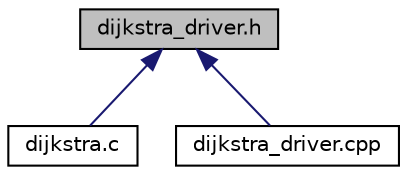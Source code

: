 digraph "dijkstra_driver.h"
{
  edge [fontname="Helvetica",fontsize="10",labelfontname="Helvetica",labelfontsize="10"];
  node [fontname="Helvetica",fontsize="10",shape=record];
  Node5 [label="dijkstra_driver.h",height=0.2,width=0.4,color="black", fillcolor="grey75", style="filled", fontcolor="black"];
  Node5 -> Node6 [dir="back",color="midnightblue",fontsize="10",style="solid",fontname="Helvetica"];
  Node6 [label="dijkstra.c",height=0.2,width=0.4,color="black", fillcolor="white", style="filled",URL="$dijkstra_8c.html"];
  Node5 -> Node7 [dir="back",color="midnightblue",fontsize="10",style="solid",fontname="Helvetica"];
  Node7 [label="dijkstra_driver.cpp",height=0.2,width=0.4,color="black", fillcolor="white", style="filled",URL="$dijkstra__driver_8cpp.html"];
}
